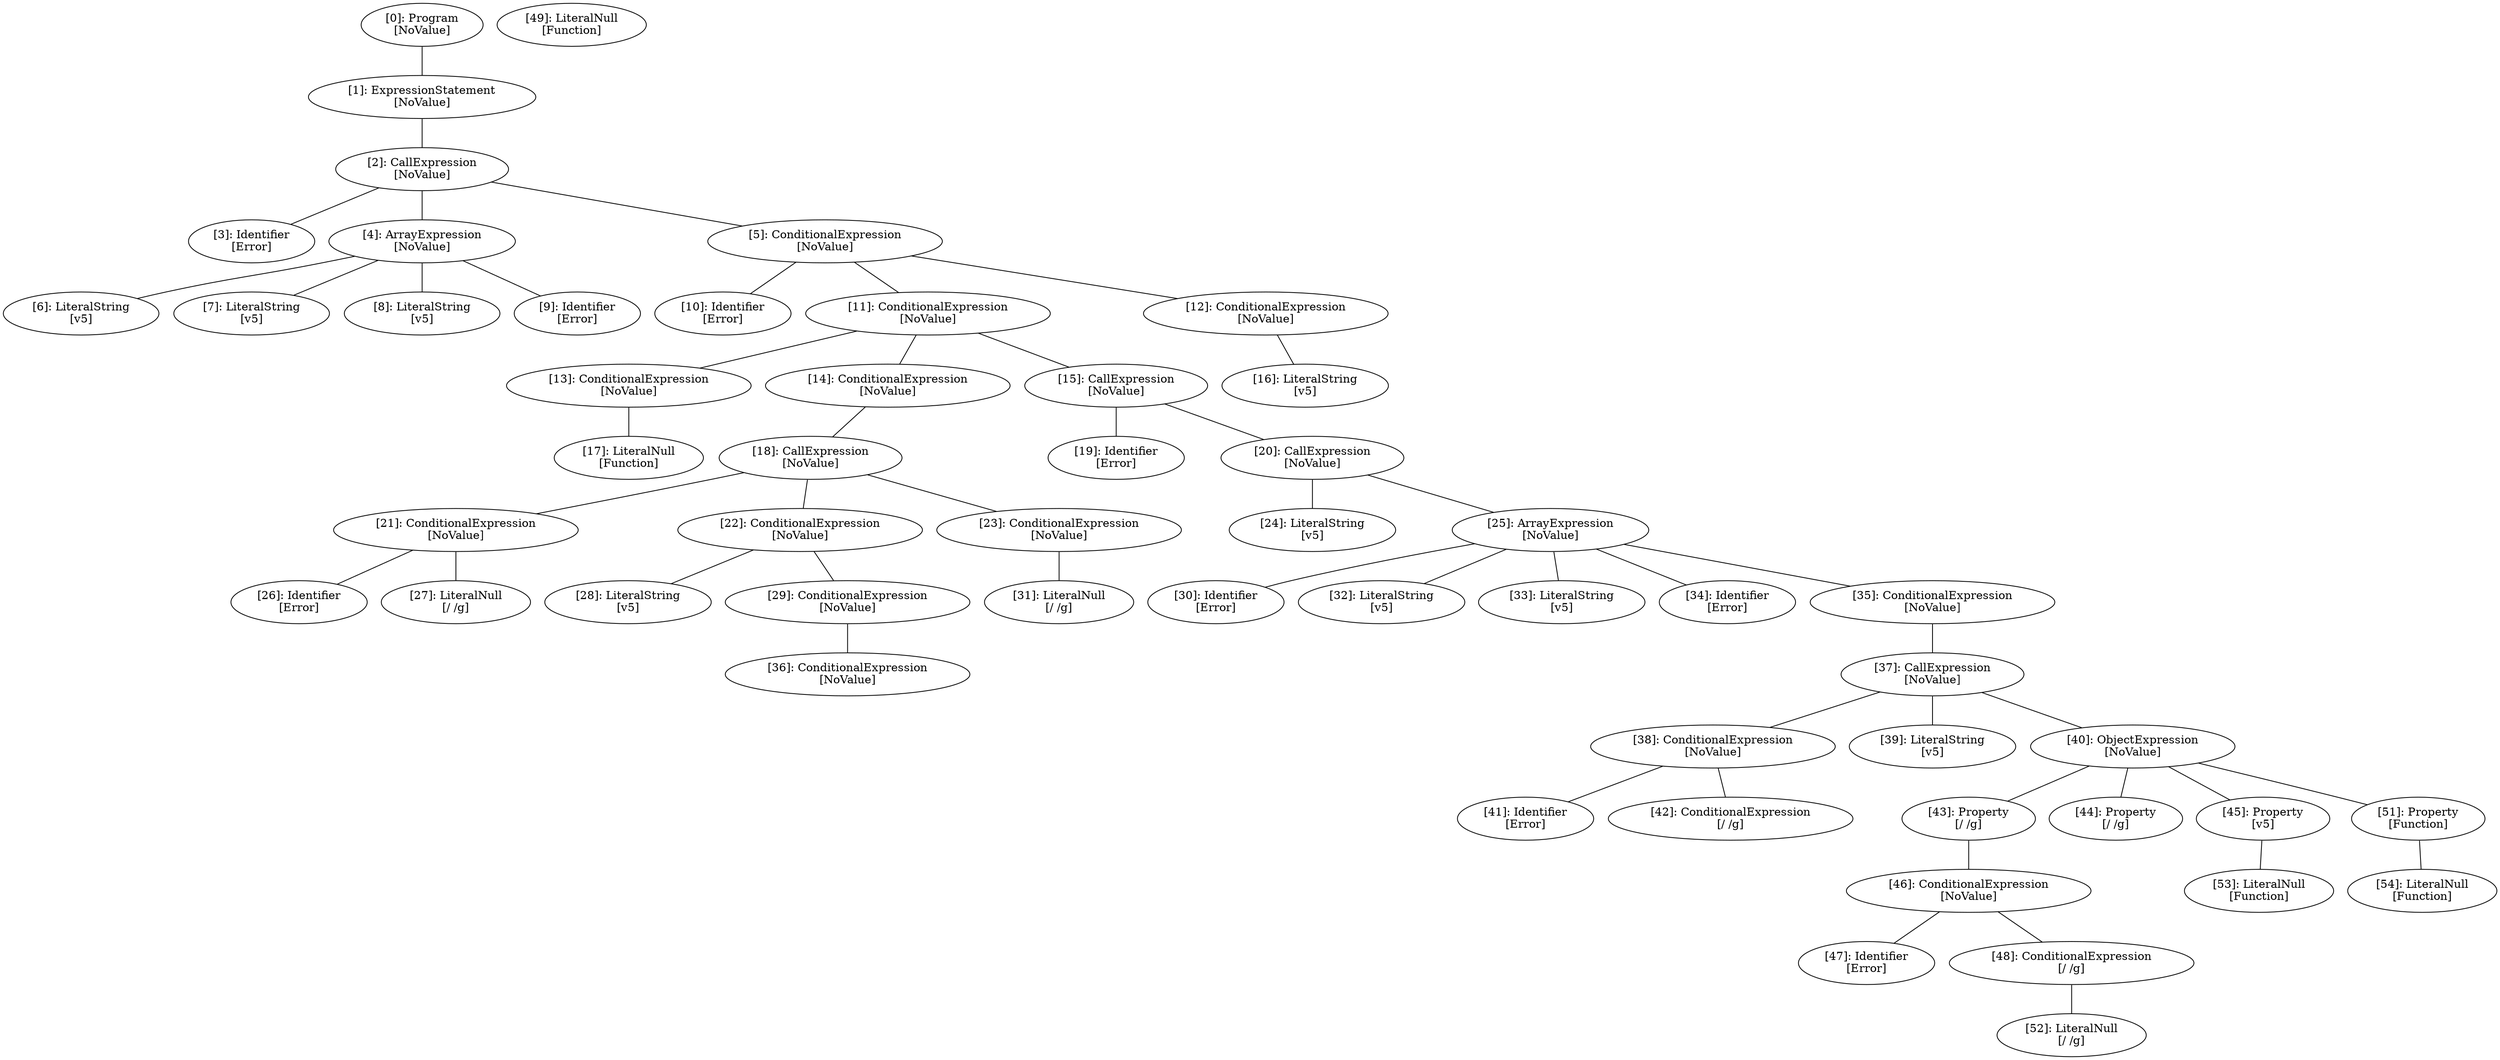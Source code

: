 // Result
graph {
	0 [label="[0]: Program
[NoValue]"]
	1 [label="[1]: ExpressionStatement
[NoValue]"]
	2 [label="[2]: CallExpression
[NoValue]"]
	3 [label="[3]: Identifier
[Error]"]
	4 [label="[4]: ArrayExpression
[NoValue]"]
	5 [label="[5]: ConditionalExpression
[NoValue]"]
	6 [label="[6]: LiteralString
[v5]"]
	7 [label="[7]: LiteralString
[v5]"]
	8 [label="[8]: LiteralString
[v5]"]
	9 [label="[9]: Identifier
[Error]"]
	10 [label="[10]: Identifier
[Error]"]
	11 [label="[11]: ConditionalExpression
[NoValue]"]
	12 [label="[12]: ConditionalExpression
[NoValue]"]
	13 [label="[13]: ConditionalExpression
[NoValue]"]
	14 [label="[14]: ConditionalExpression
[NoValue]"]
	15 [label="[15]: CallExpression
[NoValue]"]
	16 [label="[16]: LiteralString
[v5]"]
	17 [label="[17]: LiteralNull
[Function]"]
	18 [label="[18]: CallExpression
[NoValue]"]
	19 [label="[19]: Identifier
[Error]"]
	20 [label="[20]: CallExpression
[NoValue]"]
	21 [label="[21]: ConditionalExpression
[NoValue]"]
	22 [label="[22]: ConditionalExpression
[NoValue]"]
	23 [label="[23]: ConditionalExpression
[NoValue]"]
	24 [label="[24]: LiteralString
[v5]"]
	25 [label="[25]: ArrayExpression
[NoValue]"]
	26 [label="[26]: Identifier
[Error]"]
	27 [label="[27]: LiteralNull
[/ /g]"]
	28 [label="[28]: LiteralString
[v5]"]
	29 [label="[29]: ConditionalExpression
[NoValue]"]
	30 [label="[30]: Identifier
[Error]"]
	31 [label="[31]: LiteralNull
[/ /g]"]
	32 [label="[32]: LiteralString
[v5]"]
	33 [label="[33]: LiteralString
[v5]"]
	34 [label="[34]: Identifier
[Error]"]
	35 [label="[35]: ConditionalExpression
[NoValue]"]
	36 [label="[36]: ConditionalExpression
[NoValue]"]
	37 [label="[37]: CallExpression
[NoValue]"]
	38 [label="[38]: ConditionalExpression
[NoValue]"]
	39 [label="[39]: LiteralString
[v5]"]
	40 [label="[40]: ObjectExpression
[NoValue]"]
	41 [label="[41]: Identifier
[Error]"]
	42 [label="[42]: ConditionalExpression
[/ /g]"]
	43 [label="[43]: Property
[/ /g]"]
	44 [label="[44]: Property
[/ /g]"]
	45 [label="[45]: Property
[v5]"]
	46 [label="[46]: ConditionalExpression
[NoValue]"]
	47 [label="[47]: Identifier
[Error]"]
	48 [label="[48]: ConditionalExpression
[/ /g]"]
	49 [label="[49]: LiteralNull
[Function]"]
	51 [label="[51]: Property
[Function]"]
	52 [label="[52]: LiteralNull
[/ /g]"]
	53 [label="[53]: LiteralNull
[Function]"]
	54 [label="[54]: LiteralNull
[Function]"]
	0 -- 1
	1 -- 2
	2 -- 3
	2 -- 4
	2 -- 5
	4 -- 6
	4 -- 7
	4 -- 8
	4 -- 9
	5 -- 10
	5 -- 11
	5 -- 12
	11 -- 13
	11 -- 14
	11 -- 15
	12 -- 16
	13 -- 17
	14 -- 18
	15 -- 19
	15 -- 20
	18 -- 21
	18 -- 22
	18 -- 23
	20 -- 24
	20 -- 25
	21 -- 26
	21 -- 27
	22 -- 28
	22 -- 29
	23 -- 31
	25 -- 30
	25 -- 32
	25 -- 33
	25 -- 34
	25 -- 35
	29 -- 36
	35 -- 37
	37 -- 38
	37 -- 39
	37 -- 40
	38 -- 41
	38 -- 42
	40 -- 43
	40 -- 44
	40 -- 45
	40 -- 51
	43 -- 46
	45 -- 53
	46 -- 47
	46 -- 48
	48 -- 52
	51 -- 54
}
